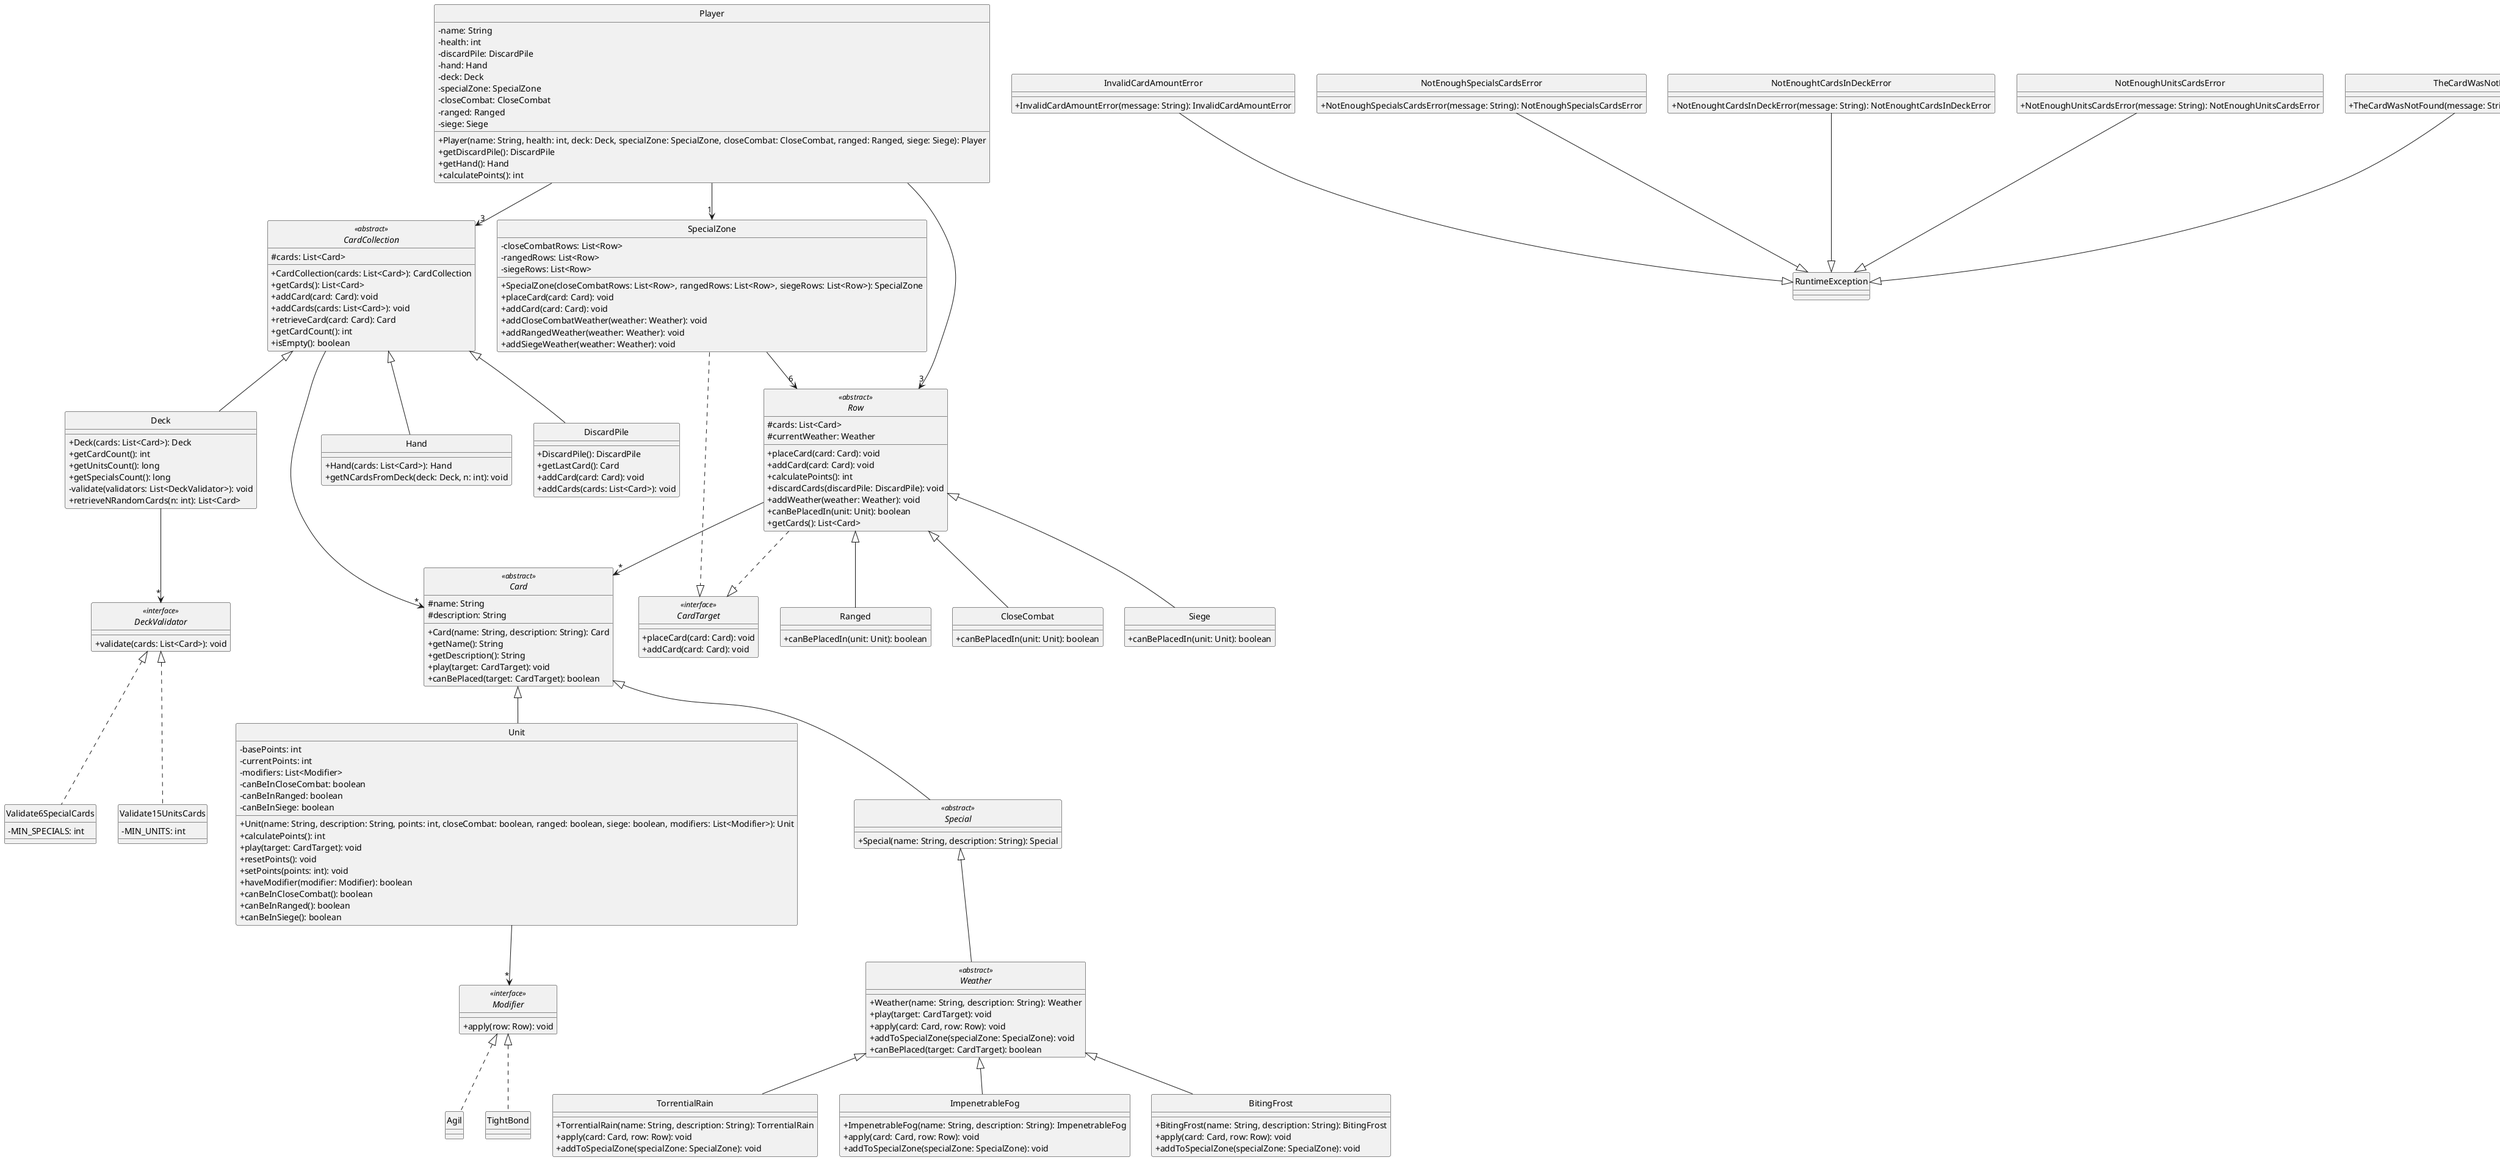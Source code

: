 @startuml

skinparam monochrome true
hide circle
skinparam classAttributeIconSize 0

' =====================
' GAME
' =====================
class Player {
  -name: String
  -health: int
  -discardPile: DiscardPile
  -hand: Hand
  -deck: Deck
  -specialZone: SpecialZone
  -closeCombat: CloseCombat
  -ranged: Ranged
  -siege: Siege
  +Player(name: String, health: int, deck: Deck, specialZone: SpecialZone, closeCombat: CloseCombat, ranged: Ranged, siege: Siege): Player
  +getDiscardPile(): DiscardPile
  +getHand(): Hand
  +calculatePoints(): int
}

interface CardTarget <<interface>> {
  +placeCard(card: Card): void
  +addCard(card: Card): void
}

abstract class CardCollection <<abstract>> {
  #cards: List<Card>
  +CardCollection(cards: List<Card>): CardCollection
  +getCards(): List<Card>
  +addCard(card: Card): void
  +addCards(cards: List<Card>): void
  +retrieveCard(card: Card): Card
  +getCardCount(): int
  +isEmpty(): boolean
}

class Hand {
  +Hand(cards: List<Card>): Hand
  +getNCardsFromDeck(deck: Deck, n: int): void
}

class DiscardPile {
  +DiscardPile(): DiscardPile
  +getLastCard(): Card
  +addCard(card: Card): void
  +addCards(cards: List<Card>): void
}

class Deck {
  +Deck(cards: List<Card>): Deck
  +getCardCount(): int
  +getUnitsCount(): long
  +getSpecialsCount(): long
  -validate(validators: List<DeckValidator>): void
  +retrieveNRandomCards(n: int): List<Card>
}

interface DeckValidator <<interface>> {
  +validate(cards: List<Card>): void
}

class Validate6SpecialCards {
  -MIN_SPECIALS: int
}

class Validate15UnitsCards {
  -MIN_UNITS: int
}

abstract class Row <<abstract>> {
  #cards: List<Card>
  #currentWeather: Weather
  +placeCard(card: Card): void
  +addCard(card: Card): void
  +calculatePoints(): int
  +discardCards(discardPile: DiscardPile): void
  +addWeather(weather: Weather): void
  +canBePlacedIn(unit: Unit): boolean
  +getCards(): List<Card>
}

class Ranged {
  +canBePlacedIn(unit: Unit): boolean
}

class CloseCombat {
  +canBePlacedIn(unit: Unit): boolean
}

class Siege {
  +canBePlacedIn(unit: Unit): boolean
}

class SpecialZone {
  -closeCombatRows: List<Row>
  -rangedRows: List<Row>
  -siegeRows: List<Row>
  +SpecialZone(closeCombatRows: List<Row>, rangedRows: List<Row>, siegeRows: List<Row>): SpecialZone
  +placeCard(card: Card): void
  +addCard(card: Card): void
  +addCloseCombatWeather(weather: Weather): void
  +addRangedWeather(weather: Weather): void
  +addSiegeWeather(weather: Weather): void
}

abstract class Card <<abstract>> {
  #name: String
  #description: String
  +Card(name: String, description: String): Card
  +getName(): String
  +getDescription(): String
  +play(target: CardTarget): void
  +canBePlaced(target: CardTarget): boolean
}

class Unit {
  -basePoints: int
  -currentPoints: int
  -modifiers: List<Modifier>
  -canBeInCloseCombat: boolean
  -canBeInRanged: boolean
  -canBeInSiege: boolean
  +Unit(name: String, description: String, points: int, closeCombat: boolean, ranged: boolean, siege: boolean, modifiers: List<Modifier>): Unit
  +calculatePoints(): int
  +play(target: CardTarget): void
  +resetPoints(): void
  +setPoints(points: int): void
  +haveModifier(modifier: Modifier): boolean
  +canBeInCloseCombat(): boolean
  +canBeInRanged(): boolean
  +canBeInSiege(): boolean
}

abstract class Special <<abstract>> {
  +Special(name: String, description: String): Special
}

interface Modifier <<interface>> {
  +apply(row: Row): void
}

class TightBond {
}

class Agil {
}

abstract class Weather <<abstract>> {
  +Weather(name: String, description: String): Weather
  +play(target: CardTarget): void
  +apply(card: Card, row: Row): void
  +addToSpecialZone(specialZone: SpecialZone): void
  +canBePlaced(target: CardTarget): boolean
}

class TorrentialRain {
  +TorrentialRain(name: String, description: String): TorrentialRain
  +apply(card: Card, row: Row): void
  +addToSpecialZone(specialZone: SpecialZone): void
}

class ImpenetrableFog {
  +ImpenetrableFog(name: String, description: String): ImpenetrableFog
  +apply(card: Card, row: Row): void
  +addToSpecialZone(specialZone: SpecialZone): void
}

class BitingFrost {
  +BitingFrost(name: String, description: String): BitingFrost
  +apply(card: Card, row: Row): void
  +addToSpecialZone(specialZone: SpecialZone): void
}

' =====================
' EXCEPTIONS
' =====================
class InvalidCardAmountError {
  +InvalidCardAmountError(message: String): InvalidCardAmountError
}

class NotEnoughSpecialsCardsError {
  +NotEnoughSpecialsCardsError(message: String): NotEnoughSpecialsCardsError
}

class NotEnoughtCardsInDeckError {
  +NotEnoughtCardsInDeckError(message: String): NotEnoughtCardsInDeckError
}

class NotEnoughUnitsCardsError {
  +NotEnoughUnitsCardsError(message: String): NotEnoughUnitsCardsError
}

class TheCardWasNotFound {
  +TheCardWasNotFound(message: String): TheCardWasNotFound
}

' =====================
' RELATIONSHIPS
' =====================
Player --> "3" CardCollection
Player --> "3" Row
Player --> "1" SpecialZone

SpecialZone --> "6" Row

CardCollection --> "*" Card
CardCollection <|-- Hand
CardCollection <|-- DiscardPile
CardCollection <|-- Deck

Row <|-- Ranged
Row <|-- CloseCombat
Row <|-- Siege

Row --> "*" Card
Row ..|> CardTarget
SpecialZone ..|> CardTarget

Card <|-- Unit
Card <|-- Special

Unit --> "*" Modifier

Modifier <|.. TightBond
Modifier <|.. Agil

Special <|-- Weather

Weather <|-- TorrentialRain
Weather <|-- ImpenetrableFog
Weather <|-- BitingFrost

Deck --> "*" DeckValidator
DeckValidator <|.. Validate6SpecialCards
DeckValidator <|.. Validate15UnitsCards

' Exception relationships
InvalidCardAmountError --|> RuntimeException
NotEnoughSpecialsCardsError --|> RuntimeException
NotEnoughtCardsInDeckError --|> RuntimeException
NotEnoughUnitsCardsError --|> RuntimeException
TheCardWasNotFound --|> RuntimeException

@enduml